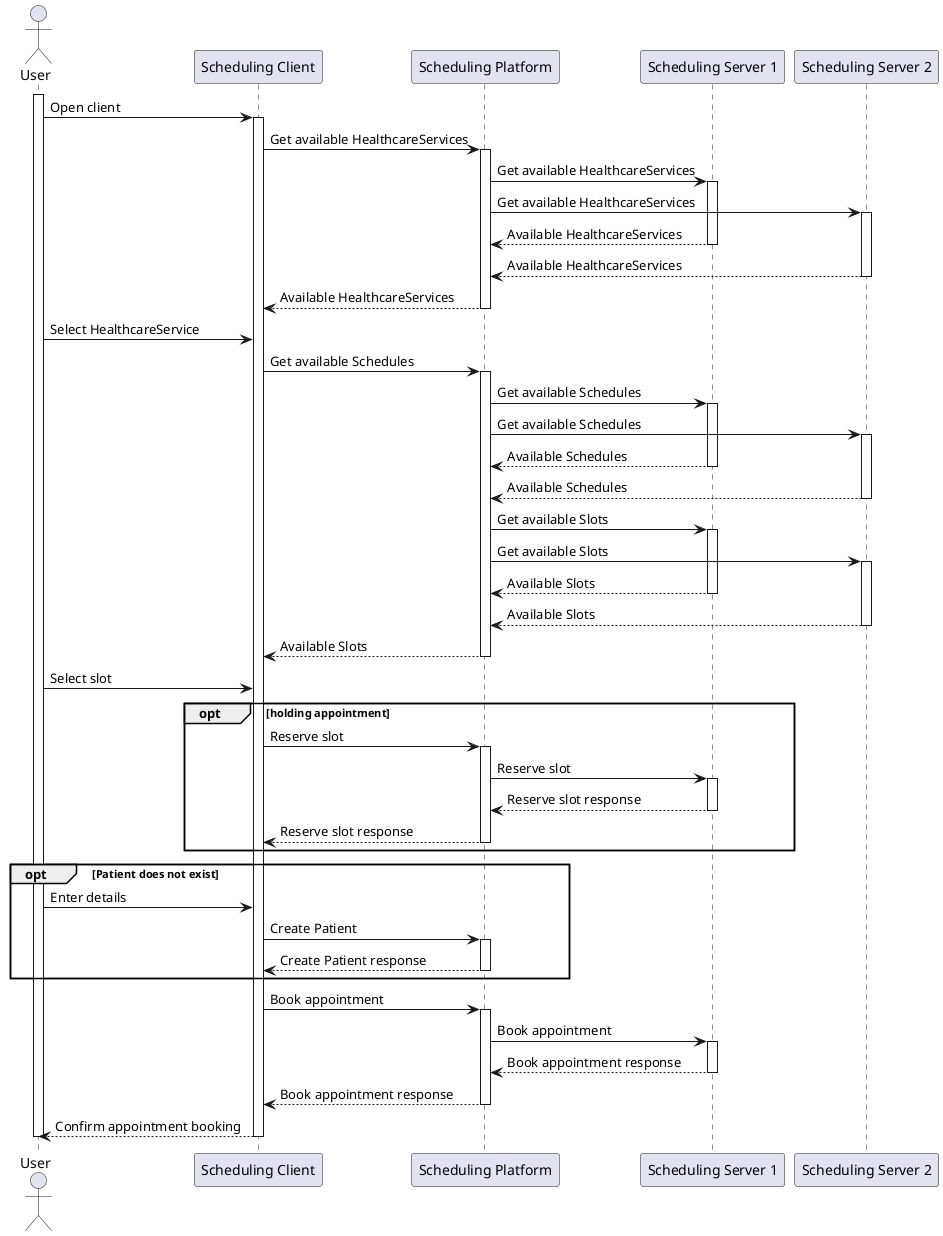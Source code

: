 @startuml
actor User as user
participant "Scheduling Client" as client
participant "Scheduling Platform" as platform
participant "Scheduling Server 1" as schedServ1
participant "Scheduling Server 2" as schedServ2

activate user
user -> client: Open client
activate client
client -> platform: Get available HealthcareServices
activate platform
platform -> schedServ1: Get available HealthcareServices
activate schedServ1
platform -> schedServ2: Get available HealthcareServices
activate schedServ2
schedServ1 ---> platform: Available HealthcareServices
deactivate schedServ1
schedServ2 ---> platform: Available HealthcareServices
deactivate schedServ2
platform ---> client: Available HealthcareServices
deactivate platform

user -> client: Select HealthcareService
client -> platform: Get available Schedules
activate platform
platform -> schedServ1: Get available Schedules
activate schedServ1
platform -> schedServ2: Get available Schedules
activate schedServ2
schedServ1 ---> platform: Available Schedules
deactivate schedServ1
schedServ2 ---> platform: Available Schedules
deactivate schedServ2

platform -> schedServ1: Get available Slots
activate schedServ1
platform -> schedServ2: Get available Slots
activate schedServ2
schedServ1 ---> platform: Available Slots
deactivate schedServ1
schedServ2 ---> platform: Available Slots
deactivate schedServ2
platform ---> client: Available Slots
deactivate platform

user -> client: Select slot

opt holding appointment
  client -> platform: Reserve slot
  activate platform
  platform -> schedServ1: Reserve slot
  activate schedServ1
  schedServ1 ---> platform: Reserve slot response
  deactivate schedServ1
  platform ---> client: Reserve slot response
  deactivate platform
end

opt Patient does not exist
  user -> client: Enter details
  client -> platform: Create Patient
  activate platform
  platform ---> client: Create Patient response
  deactivate platform
end

client -> platform: Book appointment
activate platform
platform -> schedServ1: Book appointment
activate schedServ1
schedServ1 ---> platform: Book appointment response
deactivate schedServ1
platform ---> client: Book appointment response
deactivate platform
client ---> user: Confirm appointment booking

deactivate client
deactivate user
@enduml